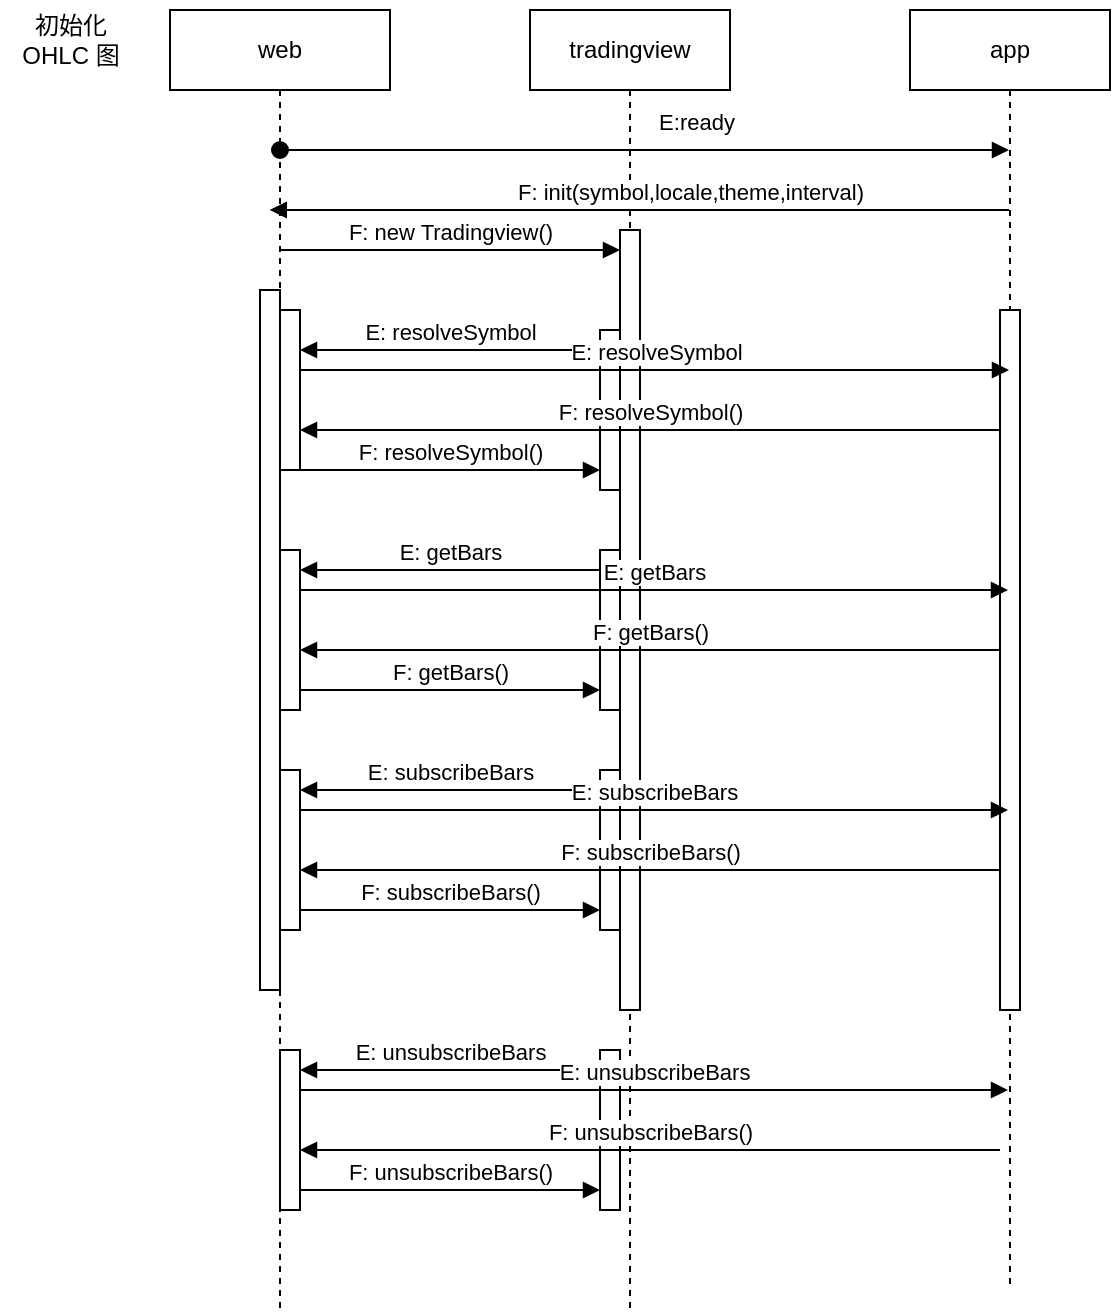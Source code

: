 <mxfile version="24.3.0" type="github">
  <diagram name="Page-1" id="2YBvvXClWsGukQMizWep">
    <mxGraphModel dx="1489" dy="722" grid="1" gridSize="10" guides="1" tooltips="1" connect="1" arrows="1" fold="1" page="1" pageScale="1" pageWidth="850" pageHeight="1100" math="0" shadow="0">
      <root>
        <mxCell id="0" />
        <mxCell id="1" parent="0" />
        <mxCell id="aM9ryv3xv72pqoxQDRHE-5" value="tradingview" style="shape=umlLifeline;perimeter=lifelinePerimeter;whiteSpace=wrap;html=1;container=0;dropTarget=0;collapsible=0;recursiveResize=0;outlineConnect=0;portConstraint=eastwest;newEdgeStyle={&quot;edgeStyle&quot;:&quot;elbowEdgeStyle&quot;,&quot;elbow&quot;:&quot;vertical&quot;,&quot;curved&quot;:0,&quot;rounded&quot;:0};" parent="1" vertex="1">
          <mxGeometry x="220" y="40" width="100" height="650" as="geometry" />
        </mxCell>
        <mxCell id="aM9ryv3xv72pqoxQDRHE-6" value="" style="html=1;points=[];perimeter=orthogonalPerimeter;outlineConnect=0;targetShapes=umlLifeline;portConstraint=eastwest;newEdgeStyle={&quot;edgeStyle&quot;:&quot;elbowEdgeStyle&quot;,&quot;elbow&quot;:&quot;vertical&quot;,&quot;curved&quot;:0,&quot;rounded&quot;:0};" parent="aM9ryv3xv72pqoxQDRHE-5" vertex="1">
          <mxGeometry x="45" y="110" width="10" height="390" as="geometry" />
        </mxCell>
        <mxCell id="cITfuxM9Gzq6SWkB0c8T-9" value="" style="html=1;points=[];perimeter=orthogonalPerimeter;outlineConnect=0;targetShapes=umlLifeline;portConstraint=eastwest;newEdgeStyle={&quot;edgeStyle&quot;:&quot;elbowEdgeStyle&quot;,&quot;elbow&quot;:&quot;vertical&quot;,&quot;curved&quot;:0,&quot;rounded&quot;:0};" vertex="1" parent="aM9ryv3xv72pqoxQDRHE-5">
          <mxGeometry x="35" y="160" width="10" height="80" as="geometry" />
        </mxCell>
        <mxCell id="aM9ryv3xv72pqoxQDRHE-7" value="F: init(symbol,locale,theme,interval)" style="html=1;verticalAlign=bottom;endArrow=block;edgeStyle=elbowEdgeStyle;elbow=vertical;curved=0;rounded=0;" parent="1" edge="1">
          <mxGeometry x="-0.137" relative="1" as="geometry">
            <mxPoint x="459.5" y="140" as="sourcePoint" />
            <Array as="points">
              <mxPoint x="180" y="140" />
            </Array>
            <mxPoint x="89.875" y="140" as="targetPoint" />
            <mxPoint as="offset" />
          </mxGeometry>
        </mxCell>
        <mxCell id="aM9ryv3xv72pqoxQDRHE-9" value="E: resolveSymbol" style="html=1;verticalAlign=bottom;endArrow=block;edgeStyle=elbowEdgeStyle;elbow=vertical;curved=0;rounded=0;" parent="1" source="cITfuxM9Gzq6SWkB0c8T-9" target="cITfuxM9Gzq6SWkB0c8T-7" edge="1">
          <mxGeometry relative="1" as="geometry">
            <mxPoint x="175" y="160" as="sourcePoint" />
            <Array as="points">
              <mxPoint x="190" y="210" />
            </Array>
            <mxPoint x="100" y="245" as="targetPoint" />
          </mxGeometry>
        </mxCell>
        <mxCell id="cITfuxM9Gzq6SWkB0c8T-1" value="app" style="shape=umlLifeline;perimeter=lifelinePerimeter;whiteSpace=wrap;html=1;container=0;dropTarget=0;collapsible=0;recursiveResize=0;outlineConnect=0;portConstraint=eastwest;newEdgeStyle={&quot;edgeStyle&quot;:&quot;elbowEdgeStyle&quot;,&quot;elbow&quot;:&quot;vertical&quot;,&quot;curved&quot;:0,&quot;rounded&quot;:0};" vertex="1" parent="1">
          <mxGeometry x="410" y="40" width="100" height="640" as="geometry" />
        </mxCell>
        <mxCell id="cITfuxM9Gzq6SWkB0c8T-2" value="" style="html=1;points=[];perimeter=orthogonalPerimeter;outlineConnect=0;targetShapes=umlLifeline;portConstraint=eastwest;newEdgeStyle={&quot;edgeStyle&quot;:&quot;elbowEdgeStyle&quot;,&quot;elbow&quot;:&quot;vertical&quot;,&quot;curved&quot;:0,&quot;rounded&quot;:0};" vertex="1" parent="cITfuxM9Gzq6SWkB0c8T-1">
          <mxGeometry x="45" y="150" width="10" height="350" as="geometry" />
        </mxCell>
        <mxCell id="cITfuxM9Gzq6SWkB0c8T-4" value="初始化&lt;br&gt;OHLC 图" style="text;html=1;align=center;verticalAlign=middle;resizable=0;points=[];autosize=1;strokeColor=none;fillColor=none;" vertex="1" parent="1">
          <mxGeometry x="-45" y="35" width="70" height="40" as="geometry" />
        </mxCell>
        <mxCell id="aM9ryv3xv72pqoxQDRHE-3" value="E:ready" style="html=1;verticalAlign=bottom;startArrow=oval;endArrow=block;startSize=8;edgeStyle=elbowEdgeStyle;elbow=vertical;curved=0;rounded=0;" parent="1" edge="1" source="cITfuxM9Gzq6SWkB0c8T-5">
          <mxGeometry x="0.137" y="5" relative="1" as="geometry">
            <mxPoint x="89.875" y="110.135" as="sourcePoint" />
            <mxPoint x="459.5" y="110.135" as="targetPoint" />
            <mxPoint as="offset" />
          </mxGeometry>
        </mxCell>
        <mxCell id="cITfuxM9Gzq6SWkB0c8T-5" value="web" style="shape=umlLifeline;perimeter=lifelinePerimeter;whiteSpace=wrap;html=1;container=0;dropTarget=0;collapsible=0;recursiveResize=0;outlineConnect=0;portConstraint=eastwest;newEdgeStyle={&quot;edgeStyle&quot;:&quot;elbowEdgeStyle&quot;,&quot;elbow&quot;:&quot;vertical&quot;,&quot;curved&quot;:0,&quot;rounded&quot;:0};" vertex="1" parent="1">
          <mxGeometry x="40" y="40" width="110" height="650" as="geometry" />
        </mxCell>
        <mxCell id="cITfuxM9Gzq6SWkB0c8T-7" value="" style="html=1;points=[];perimeter=orthogonalPerimeter;outlineConnect=0;targetShapes=umlLifeline;portConstraint=eastwest;newEdgeStyle={&quot;edgeStyle&quot;:&quot;elbowEdgeStyle&quot;,&quot;elbow&quot;:&quot;vertical&quot;,&quot;curved&quot;:0,&quot;rounded&quot;:0};" vertex="1" parent="cITfuxM9Gzq6SWkB0c8T-5">
          <mxGeometry x="55" y="150" width="10" height="80" as="geometry" />
        </mxCell>
        <mxCell id="cITfuxM9Gzq6SWkB0c8T-6" value="" style="html=1;points=[];perimeter=orthogonalPerimeter;outlineConnect=0;targetShapes=umlLifeline;portConstraint=eastwest;newEdgeStyle={&quot;edgeStyle&quot;:&quot;elbowEdgeStyle&quot;,&quot;elbow&quot;:&quot;vertical&quot;,&quot;curved&quot;:0,&quot;rounded&quot;:0};" vertex="1" parent="cITfuxM9Gzq6SWkB0c8T-5">
          <mxGeometry x="45" y="140" width="10" height="350" as="geometry" />
        </mxCell>
        <mxCell id="cITfuxM9Gzq6SWkB0c8T-14" value="" style="html=1;points=[];perimeter=orthogonalPerimeter;outlineConnect=0;targetShapes=umlLifeline;portConstraint=eastwest;newEdgeStyle={&quot;edgeStyle&quot;:&quot;elbowEdgeStyle&quot;,&quot;elbow&quot;:&quot;vertical&quot;,&quot;curved&quot;:0,&quot;rounded&quot;:0};" vertex="1" parent="cITfuxM9Gzq6SWkB0c8T-5">
          <mxGeometry x="215" y="270" width="10" height="80" as="geometry" />
        </mxCell>
        <mxCell id="cITfuxM9Gzq6SWkB0c8T-15" value="E: getBars" style="html=1;verticalAlign=bottom;endArrow=block;edgeStyle=elbowEdgeStyle;elbow=vertical;curved=0;rounded=0;" edge="1" parent="cITfuxM9Gzq6SWkB0c8T-5" source="cITfuxM9Gzq6SWkB0c8T-14" target="cITfuxM9Gzq6SWkB0c8T-16">
          <mxGeometry relative="1" as="geometry">
            <mxPoint x="135" y="230" as="sourcePoint" />
            <Array as="points">
              <mxPoint x="150" y="280" />
            </Array>
            <mxPoint x="60" y="315" as="targetPoint" />
          </mxGeometry>
        </mxCell>
        <mxCell id="cITfuxM9Gzq6SWkB0c8T-16" value="" style="html=1;points=[];perimeter=orthogonalPerimeter;outlineConnect=0;targetShapes=umlLifeline;portConstraint=eastwest;newEdgeStyle={&quot;edgeStyle&quot;:&quot;elbowEdgeStyle&quot;,&quot;elbow&quot;:&quot;vertical&quot;,&quot;curved&quot;:0,&quot;rounded&quot;:0};" vertex="1" parent="cITfuxM9Gzq6SWkB0c8T-5">
          <mxGeometry x="55" y="270" width="10" height="80" as="geometry" />
        </mxCell>
        <mxCell id="cITfuxM9Gzq6SWkB0c8T-17" value="E: getBars" style="html=1;verticalAlign=bottom;endArrow=block;edgeStyle=elbowEdgeStyle;elbow=vertical;curved=0;rounded=0;" edge="1" parent="cITfuxM9Gzq6SWkB0c8T-5" source="cITfuxM9Gzq6SWkB0c8T-16">
          <mxGeometry relative="1" as="geometry">
            <mxPoint x="225" y="290" as="sourcePoint" />
            <Array as="points">
              <mxPoint x="160" y="290" />
            </Array>
            <mxPoint x="419" y="290" as="targetPoint" />
          </mxGeometry>
        </mxCell>
        <mxCell id="cITfuxM9Gzq6SWkB0c8T-18" value="F: getBars()" style="html=1;verticalAlign=bottom;endArrow=block;edgeStyle=elbowEdgeStyle;elbow=vertical;curved=0;rounded=0;" edge="1" parent="cITfuxM9Gzq6SWkB0c8T-5">
          <mxGeometry relative="1" as="geometry">
            <mxPoint x="415" y="320" as="sourcePoint" />
            <Array as="points">
              <mxPoint x="170" y="320" />
            </Array>
            <mxPoint x="65" y="320" as="targetPoint" />
          </mxGeometry>
        </mxCell>
        <mxCell id="cITfuxM9Gzq6SWkB0c8T-19" value="F: getBars()" style="html=1;verticalAlign=bottom;endArrow=block;edgeStyle=elbowEdgeStyle;elbow=vertical;curved=0;rounded=0;" edge="1" parent="cITfuxM9Gzq6SWkB0c8T-5" source="cITfuxM9Gzq6SWkB0c8T-16" target="cITfuxM9Gzq6SWkB0c8T-14">
          <mxGeometry relative="1" as="geometry">
            <mxPoint x="220" y="380" as="sourcePoint" />
            <Array as="points">
              <mxPoint x="140" y="340" />
            </Array>
            <mxPoint x="70" y="380" as="targetPoint" />
            <mxPoint as="offset" />
          </mxGeometry>
        </mxCell>
        <mxCell id="cITfuxM9Gzq6SWkB0c8T-20" value="" style="html=1;points=[];perimeter=orthogonalPerimeter;outlineConnect=0;targetShapes=umlLifeline;portConstraint=eastwest;newEdgeStyle={&quot;edgeStyle&quot;:&quot;elbowEdgeStyle&quot;,&quot;elbow&quot;:&quot;vertical&quot;,&quot;curved&quot;:0,&quot;rounded&quot;:0};" vertex="1" parent="cITfuxM9Gzq6SWkB0c8T-5">
          <mxGeometry x="215" y="380" width="10" height="80" as="geometry" />
        </mxCell>
        <mxCell id="cITfuxM9Gzq6SWkB0c8T-21" value="E: subscribeBars" style="html=1;verticalAlign=bottom;endArrow=block;edgeStyle=elbowEdgeStyle;elbow=vertical;curved=0;rounded=0;" edge="1" parent="cITfuxM9Gzq6SWkB0c8T-5" source="cITfuxM9Gzq6SWkB0c8T-20" target="cITfuxM9Gzq6SWkB0c8T-22">
          <mxGeometry relative="1" as="geometry">
            <mxPoint x="135" y="340" as="sourcePoint" />
            <Array as="points">
              <mxPoint x="150" y="390" />
            </Array>
            <mxPoint x="60" y="425" as="targetPoint" />
          </mxGeometry>
        </mxCell>
        <mxCell id="cITfuxM9Gzq6SWkB0c8T-22" value="" style="html=1;points=[];perimeter=orthogonalPerimeter;outlineConnect=0;targetShapes=umlLifeline;portConstraint=eastwest;newEdgeStyle={&quot;edgeStyle&quot;:&quot;elbowEdgeStyle&quot;,&quot;elbow&quot;:&quot;vertical&quot;,&quot;curved&quot;:0,&quot;rounded&quot;:0};" vertex="1" parent="cITfuxM9Gzq6SWkB0c8T-5">
          <mxGeometry x="55" y="380" width="10" height="80" as="geometry" />
        </mxCell>
        <mxCell id="cITfuxM9Gzq6SWkB0c8T-23" value="E: subscribeBars" style="html=1;verticalAlign=bottom;endArrow=block;edgeStyle=elbowEdgeStyle;elbow=vertical;curved=0;rounded=0;" edge="1" parent="cITfuxM9Gzq6SWkB0c8T-5" source="cITfuxM9Gzq6SWkB0c8T-22">
          <mxGeometry x="-0.001" relative="1" as="geometry">
            <mxPoint x="225" y="400" as="sourcePoint" />
            <Array as="points">
              <mxPoint x="160" y="400" />
            </Array>
            <mxPoint x="419" y="400" as="targetPoint" />
            <mxPoint as="offset" />
          </mxGeometry>
        </mxCell>
        <mxCell id="cITfuxM9Gzq6SWkB0c8T-24" value="F: subscribeBars()" style="html=1;verticalAlign=bottom;endArrow=block;edgeStyle=elbowEdgeStyle;elbow=vertical;curved=0;rounded=0;" edge="1" parent="cITfuxM9Gzq6SWkB0c8T-5">
          <mxGeometry relative="1" as="geometry">
            <mxPoint x="415" y="430" as="sourcePoint" />
            <Array as="points">
              <mxPoint x="170" y="430" />
            </Array>
            <mxPoint x="65" y="430" as="targetPoint" />
          </mxGeometry>
        </mxCell>
        <mxCell id="cITfuxM9Gzq6SWkB0c8T-25" value="F: subscribeBars()" style="html=1;verticalAlign=bottom;endArrow=block;edgeStyle=elbowEdgeStyle;elbow=vertical;curved=0;rounded=0;" edge="1" parent="cITfuxM9Gzq6SWkB0c8T-5" source="cITfuxM9Gzq6SWkB0c8T-22" target="cITfuxM9Gzq6SWkB0c8T-20">
          <mxGeometry relative="1" as="geometry">
            <mxPoint x="220" y="490" as="sourcePoint" />
            <Array as="points">
              <mxPoint x="140" y="450" />
            </Array>
            <mxPoint x="70" y="490" as="targetPoint" />
            <mxPoint as="offset" />
          </mxGeometry>
        </mxCell>
        <mxCell id="cITfuxM9Gzq6SWkB0c8T-33" value="" style="html=1;points=[];perimeter=orthogonalPerimeter;outlineConnect=0;targetShapes=umlLifeline;portConstraint=eastwest;newEdgeStyle={&quot;edgeStyle&quot;:&quot;elbowEdgeStyle&quot;,&quot;elbow&quot;:&quot;vertical&quot;,&quot;curved&quot;:0,&quot;rounded&quot;:0};" vertex="1" parent="cITfuxM9Gzq6SWkB0c8T-5">
          <mxGeometry x="215" y="520" width="10" height="80" as="geometry" />
        </mxCell>
        <mxCell id="cITfuxM9Gzq6SWkB0c8T-34" value="E: unsubscribeBars" style="html=1;verticalAlign=bottom;endArrow=block;edgeStyle=elbowEdgeStyle;elbow=vertical;curved=0;rounded=0;" edge="1" parent="cITfuxM9Gzq6SWkB0c8T-5" source="cITfuxM9Gzq6SWkB0c8T-33" target="cITfuxM9Gzq6SWkB0c8T-35">
          <mxGeometry relative="1" as="geometry">
            <mxPoint x="135" y="480" as="sourcePoint" />
            <Array as="points">
              <mxPoint x="150" y="530" />
            </Array>
            <mxPoint x="60" y="565" as="targetPoint" />
          </mxGeometry>
        </mxCell>
        <mxCell id="cITfuxM9Gzq6SWkB0c8T-35" value="" style="html=1;points=[];perimeter=orthogonalPerimeter;outlineConnect=0;targetShapes=umlLifeline;portConstraint=eastwest;newEdgeStyle={&quot;edgeStyle&quot;:&quot;elbowEdgeStyle&quot;,&quot;elbow&quot;:&quot;vertical&quot;,&quot;curved&quot;:0,&quot;rounded&quot;:0};" vertex="1" parent="cITfuxM9Gzq6SWkB0c8T-5">
          <mxGeometry x="55" y="520" width="10" height="80" as="geometry" />
        </mxCell>
        <mxCell id="cITfuxM9Gzq6SWkB0c8T-36" value="E: unsubscribeBars" style="html=1;verticalAlign=bottom;endArrow=block;edgeStyle=elbowEdgeStyle;elbow=vertical;curved=0;rounded=0;" edge="1" parent="cITfuxM9Gzq6SWkB0c8T-5" source="cITfuxM9Gzq6SWkB0c8T-35">
          <mxGeometry x="-0.001" relative="1" as="geometry">
            <mxPoint x="225" y="540" as="sourcePoint" />
            <Array as="points">
              <mxPoint x="160" y="540" />
            </Array>
            <mxPoint x="419" y="540" as="targetPoint" />
            <mxPoint as="offset" />
          </mxGeometry>
        </mxCell>
        <mxCell id="cITfuxM9Gzq6SWkB0c8T-37" value="F: unsubscribeBars()" style="html=1;verticalAlign=bottom;endArrow=block;edgeStyle=elbowEdgeStyle;elbow=vertical;curved=0;rounded=0;" edge="1" parent="cITfuxM9Gzq6SWkB0c8T-5">
          <mxGeometry relative="1" as="geometry">
            <mxPoint x="415" y="570" as="sourcePoint" />
            <Array as="points">
              <mxPoint x="170" y="570" />
            </Array>
            <mxPoint x="65" y="570" as="targetPoint" />
          </mxGeometry>
        </mxCell>
        <mxCell id="cITfuxM9Gzq6SWkB0c8T-38" value="F: unsubscribeBars()" style="html=1;verticalAlign=bottom;endArrow=block;edgeStyle=elbowEdgeStyle;elbow=vertical;curved=0;rounded=0;" edge="1" parent="cITfuxM9Gzq6SWkB0c8T-5" source="cITfuxM9Gzq6SWkB0c8T-35" target="cITfuxM9Gzq6SWkB0c8T-33">
          <mxGeometry relative="1" as="geometry">
            <mxPoint x="220" y="630" as="sourcePoint" />
            <Array as="points">
              <mxPoint x="140" y="590" />
            </Array>
            <mxPoint x="70" y="630" as="targetPoint" />
            <mxPoint as="offset" />
          </mxGeometry>
        </mxCell>
        <mxCell id="cITfuxM9Gzq6SWkB0c8T-10" value="E: resolveSymbol" style="html=1;verticalAlign=bottom;endArrow=block;edgeStyle=elbowEdgeStyle;elbow=vertical;curved=0;rounded=0;" edge="1" parent="1" source="cITfuxM9Gzq6SWkB0c8T-7" target="cITfuxM9Gzq6SWkB0c8T-1">
          <mxGeometry relative="1" as="geometry">
            <mxPoint x="265" y="220" as="sourcePoint" />
            <Array as="points">
              <mxPoint x="200" y="220" />
            </Array>
            <mxPoint x="115" y="220" as="targetPoint" />
          </mxGeometry>
        </mxCell>
        <mxCell id="cITfuxM9Gzq6SWkB0c8T-12" value="F: resolveSymbol()" style="html=1;verticalAlign=bottom;endArrow=block;edgeStyle=elbowEdgeStyle;elbow=vertical;curved=0;rounded=0;" edge="1" parent="1">
          <mxGeometry relative="1" as="geometry">
            <mxPoint x="455" y="250" as="sourcePoint" />
            <Array as="points">
              <mxPoint x="210" y="250" />
            </Array>
            <mxPoint x="105" y="250" as="targetPoint" />
          </mxGeometry>
        </mxCell>
        <mxCell id="cITfuxM9Gzq6SWkB0c8T-13" value="F: resolveSymbol()" style="html=1;verticalAlign=bottom;endArrow=block;edgeStyle=elbowEdgeStyle;elbow=vertical;curved=0;rounded=0;" edge="1" parent="1" source="cITfuxM9Gzq6SWkB0c8T-7" target="cITfuxM9Gzq6SWkB0c8T-9">
          <mxGeometry relative="1" as="geometry">
            <mxPoint x="260" y="310" as="sourcePoint" />
            <Array as="points">
              <mxPoint x="180" y="270" />
            </Array>
            <mxPoint x="110" y="310" as="targetPoint" />
            <mxPoint as="offset" />
          </mxGeometry>
        </mxCell>
        <mxCell id="cITfuxM9Gzq6SWkB0c8T-26" value="F: new Tradingview()" style="html=1;verticalAlign=bottom;endArrow=block;edgeStyle=elbowEdgeStyle;elbow=vertical;curved=0;rounded=0;" edge="1" parent="1" source="cITfuxM9Gzq6SWkB0c8T-5" target="aM9ryv3xv72pqoxQDRHE-6">
          <mxGeometry x="-0.001" relative="1" as="geometry">
            <mxPoint x="100" y="160" as="sourcePoint" />
            <Array as="points">
              <mxPoint x="175" y="160" />
            </Array>
            <mxPoint x="250" y="160" as="targetPoint" />
            <mxPoint as="offset" />
          </mxGeometry>
        </mxCell>
      </root>
    </mxGraphModel>
  </diagram>
</mxfile>
